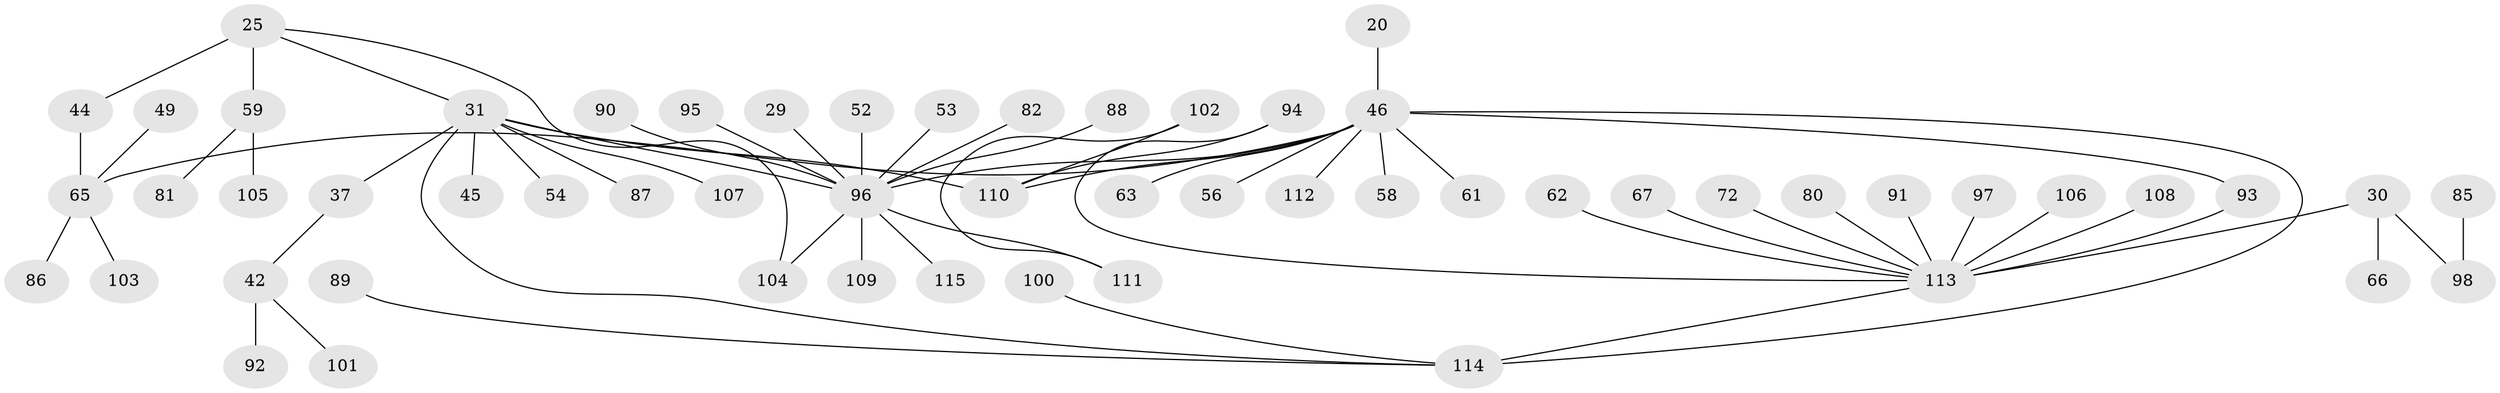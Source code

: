 // original degree distribution, {6: 0.043478260869565216, 5: 0.05217391304347826, 7: 0.008695652173913044, 2: 0.2782608695652174, 3: 0.1565217391304348, 4: 0.043478260869565216, 1: 0.40869565217391307, 10: 0.008695652173913044}
// Generated by graph-tools (version 1.1) at 2025/41/03/09/25 04:41:31]
// undirected, 57 vertices, 63 edges
graph export_dot {
graph [start="1"]
  node [color=gray90,style=filled];
  20;
  25;
  29;
  30 [super="+23"];
  31 [super="+12+3"];
  37 [super="+36"];
  42;
  44;
  45 [super="+33"];
  46 [super="+2+13+18"];
  49;
  52 [super="+32"];
  53;
  54;
  56 [super="+8"];
  58;
  59 [super="+40"];
  61;
  62;
  63 [super="+50"];
  65 [super="+24+35"];
  66;
  67;
  72;
  80;
  81;
  82;
  85;
  86 [super="+68"];
  87 [super="+84"];
  88;
  89;
  90;
  91;
  92 [super="+64"];
  93 [super="+51+79"];
  94 [super="+9"];
  95;
  96 [super="+75+70"];
  97 [super="+21+74"];
  98 [super="+38"];
  100 [super="+76"];
  101;
  102 [super="+99"];
  103 [super="+83"];
  104 [super="+47"];
  105;
  106;
  107 [super="+71"];
  108;
  109;
  110 [super="+1"];
  111;
  112;
  113 [super="+57+34+60+19"];
  114 [super="+78"];
  115;
  20 -- 46;
  25 -- 59 [weight=2];
  25 -- 44;
  25 -- 104;
  25 -- 31;
  29 -- 96;
  30 -- 66;
  30 -- 98;
  30 -- 113 [weight=3];
  31 -- 96 [weight=2];
  31 -- 54;
  31 -- 110 [weight=3];
  31 -- 37;
  31 -- 114;
  31 -- 45;
  31 -- 107;
  31 -- 87;
  37 -- 42;
  42 -- 92 [weight=2];
  42 -- 101;
  44 -- 65;
  46 -- 58;
  46 -- 110;
  46 -- 65 [weight=2];
  46 -- 112;
  46 -- 114 [weight=2];
  46 -- 61;
  46 -- 96 [weight=2];
  46 -- 56;
  46 -- 63;
  46 -- 93;
  49 -- 65;
  52 -- 96;
  53 -- 96;
  59 -- 81;
  59 -- 105;
  62 -- 113;
  65 -- 86;
  65 -- 103;
  67 -- 113;
  72 -- 113;
  80 -- 113;
  82 -- 96;
  85 -- 98;
  88 -- 96;
  89 -- 114;
  90 -- 96;
  91 -- 113;
  93 -- 113;
  94 -- 110;
  94 -- 113;
  95 -- 96;
  96 -- 115;
  96 -- 109;
  96 -- 111;
  96 -- 104;
  97 -- 113;
  100 -- 114;
  102 -- 110;
  102 -- 111;
  106 -- 113;
  108 -- 113;
  113 -- 114;
}
